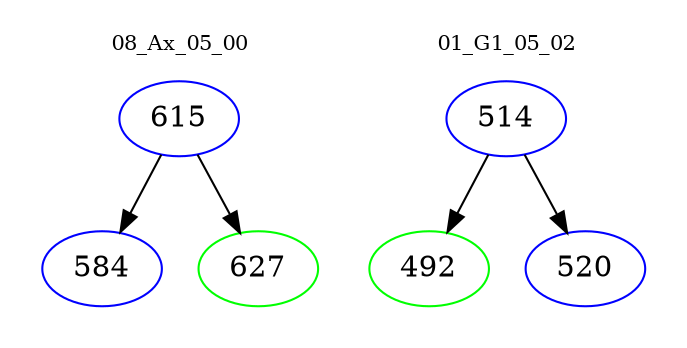 digraph{
subgraph cluster_0 {
color = white
label = "08_Ax_05_00";
fontsize=10;
T0_615 [label="615", color="blue"]
T0_615 -> T0_584 [color="black"]
T0_584 [label="584", color="blue"]
T0_615 -> T0_627 [color="black"]
T0_627 [label="627", color="green"]
}
subgraph cluster_1 {
color = white
label = "01_G1_05_02";
fontsize=10;
T1_514 [label="514", color="blue"]
T1_514 -> T1_492 [color="black"]
T1_492 [label="492", color="green"]
T1_514 -> T1_520 [color="black"]
T1_520 [label="520", color="blue"]
}
}
